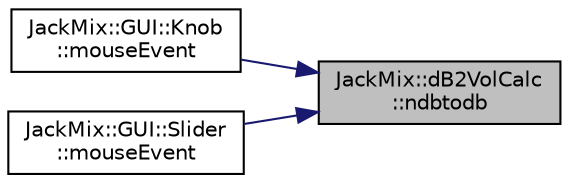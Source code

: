 digraph "JackMix::dB2VolCalc::ndbtodb"
{
 // LATEX_PDF_SIZE
  edge [fontname="Helvetica",fontsize="10",labelfontname="Helvetica",labelfontsize="10"];
  node [fontname="Helvetica",fontsize="10",shape=record];
  rankdir="RL";
  Node1 [label="JackMix::dB2VolCalc\l::ndbtodb",height=0.2,width=0.4,color="black", fillcolor="grey75", style="filled", fontcolor="black",tooltip="Unnormalizes a dezibel value."];
  Node1 -> Node2 [dir="back",color="midnightblue",fontsize="10",style="solid",fontname="Helvetica"];
  Node2 [label="JackMix::GUI::Knob\l::mouseEvent",height=0.2,width=0.4,color="black", fillcolor="white", style="filled",URL="$d6/d7d/class_jack_mix_1_1_g_u_i_1_1_knob.html#a07c3ab854cf88d174d1cdac18cb64012",tooltip=" "];
  Node1 -> Node3 [dir="back",color="midnightblue",fontsize="10",style="solid",fontname="Helvetica"];
  Node3 [label="JackMix::GUI::Slider\l::mouseEvent",height=0.2,width=0.4,color="black", fillcolor="white", style="filled",URL="$d3/d47/class_jack_mix_1_1_g_u_i_1_1_slider.html#a3747a8728bd38924d550fd17ba916aad",tooltip=" "];
}
